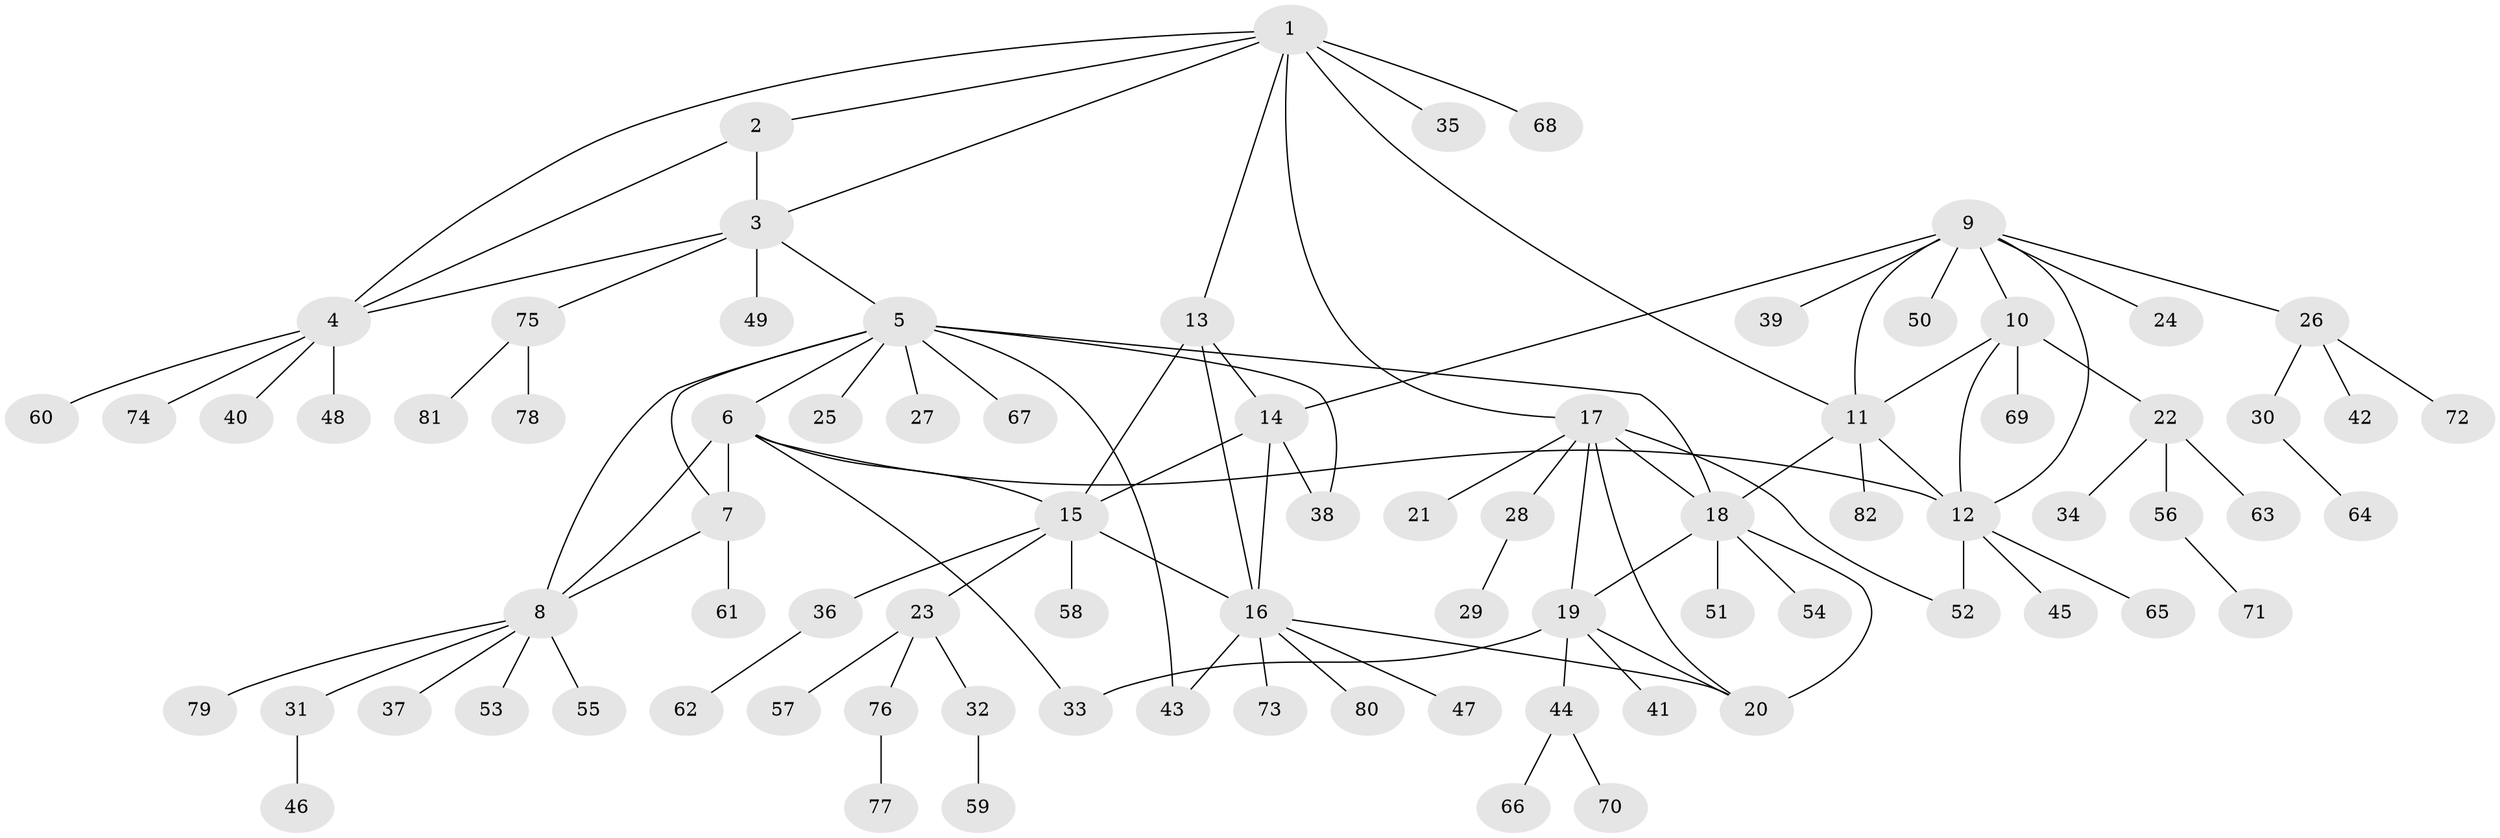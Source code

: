 // coarse degree distribution, {7: 0.03278688524590164, 4: 0.04918032786885246, 5: 0.03278688524590164, 8: 0.04918032786885246, 6: 0.04918032786885246, 9: 0.01639344262295082, 3: 0.04918032786885246, 1: 0.5901639344262295, 2: 0.13114754098360656}
// Generated by graph-tools (version 1.1) at 2025/42/03/06/25 10:42:08]
// undirected, 82 vertices, 106 edges
graph export_dot {
graph [start="1"]
  node [color=gray90,style=filled];
  1;
  2;
  3;
  4;
  5;
  6;
  7;
  8;
  9;
  10;
  11;
  12;
  13;
  14;
  15;
  16;
  17;
  18;
  19;
  20;
  21;
  22;
  23;
  24;
  25;
  26;
  27;
  28;
  29;
  30;
  31;
  32;
  33;
  34;
  35;
  36;
  37;
  38;
  39;
  40;
  41;
  42;
  43;
  44;
  45;
  46;
  47;
  48;
  49;
  50;
  51;
  52;
  53;
  54;
  55;
  56;
  57;
  58;
  59;
  60;
  61;
  62;
  63;
  64;
  65;
  66;
  67;
  68;
  69;
  70;
  71;
  72;
  73;
  74;
  75;
  76;
  77;
  78;
  79;
  80;
  81;
  82;
  1 -- 2;
  1 -- 3;
  1 -- 4;
  1 -- 11;
  1 -- 13;
  1 -- 17;
  1 -- 35;
  1 -- 68;
  2 -- 3;
  2 -- 4;
  3 -- 4;
  3 -- 5;
  3 -- 49;
  3 -- 75;
  4 -- 40;
  4 -- 48;
  4 -- 60;
  4 -- 74;
  5 -- 6;
  5 -- 7;
  5 -- 8;
  5 -- 18;
  5 -- 25;
  5 -- 27;
  5 -- 38;
  5 -- 43;
  5 -- 67;
  6 -- 7;
  6 -- 8;
  6 -- 12;
  6 -- 15;
  6 -- 33;
  7 -- 8;
  7 -- 61;
  8 -- 31;
  8 -- 37;
  8 -- 53;
  8 -- 55;
  8 -- 79;
  9 -- 10;
  9 -- 11;
  9 -- 12;
  9 -- 14;
  9 -- 24;
  9 -- 26;
  9 -- 39;
  9 -- 50;
  10 -- 11;
  10 -- 12;
  10 -- 22;
  10 -- 69;
  11 -- 12;
  11 -- 18;
  11 -- 82;
  12 -- 45;
  12 -- 52;
  12 -- 65;
  13 -- 14;
  13 -- 15;
  13 -- 16;
  14 -- 15;
  14 -- 16;
  14 -- 38;
  15 -- 16;
  15 -- 23;
  15 -- 36;
  15 -- 58;
  16 -- 20;
  16 -- 43;
  16 -- 47;
  16 -- 73;
  16 -- 80;
  17 -- 18;
  17 -- 19;
  17 -- 20;
  17 -- 21;
  17 -- 28;
  17 -- 52;
  18 -- 19;
  18 -- 20;
  18 -- 51;
  18 -- 54;
  19 -- 20;
  19 -- 33;
  19 -- 41;
  19 -- 44;
  22 -- 34;
  22 -- 56;
  22 -- 63;
  23 -- 32;
  23 -- 57;
  23 -- 76;
  26 -- 30;
  26 -- 42;
  26 -- 72;
  28 -- 29;
  30 -- 64;
  31 -- 46;
  32 -- 59;
  36 -- 62;
  44 -- 66;
  44 -- 70;
  56 -- 71;
  75 -- 78;
  75 -- 81;
  76 -- 77;
}
